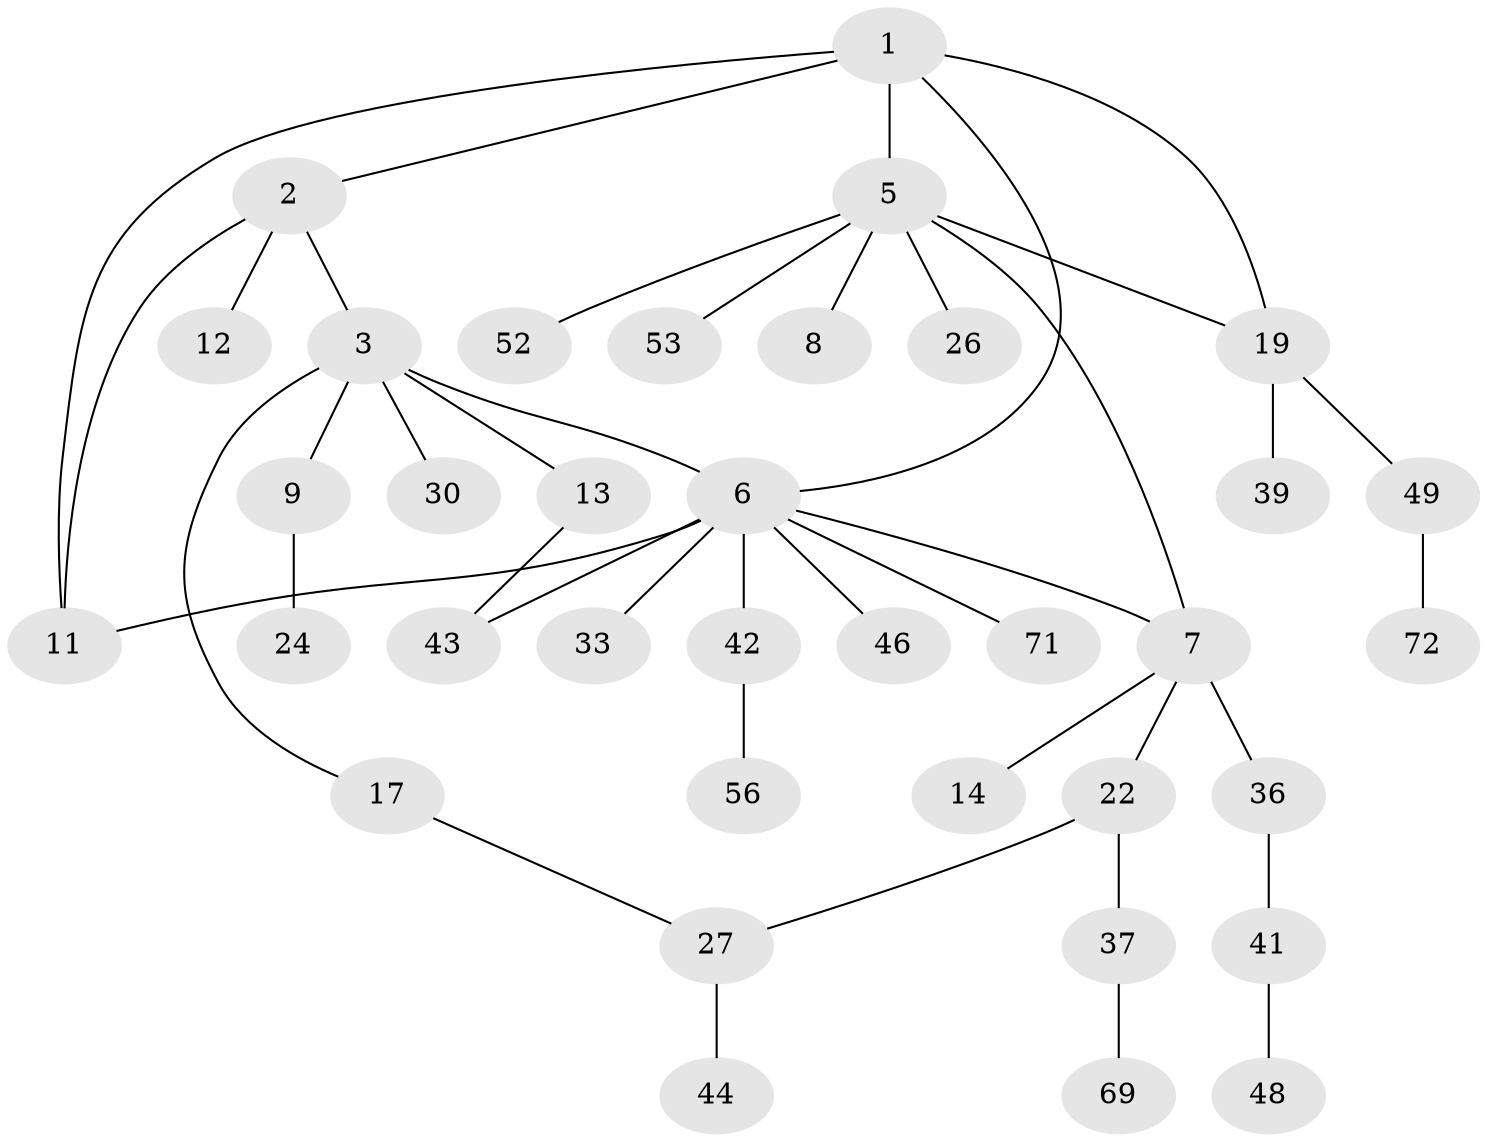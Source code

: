 // original degree distribution, {5: 0.041666666666666664, 4: 0.05555555555555555, 6: 0.027777777777777776, 3: 0.1527777777777778, 1: 0.2777777777777778, 2: 0.4444444444444444}
// Generated by graph-tools (version 1.1) at 2025/13/03/09/25 04:13:31]
// undirected, 36 vertices, 42 edges
graph export_dot {
graph [start="1"]
  node [color=gray90,style=filled];
  1;
  2;
  3 [super="+4+50+16"];
  5 [super="+15+18"];
  6 [super="+62+32+45+23"];
  7 [super="+10"];
  8;
  9 [super="+21"];
  11 [super="+58+60"];
  12;
  13;
  14 [super="+70"];
  17 [super="+34"];
  19 [super="+64+25"];
  22 [super="+38+28"];
  24 [super="+31"];
  26;
  27 [super="+40"];
  30;
  33;
  36;
  37 [super="+47"];
  39;
  41;
  42 [super="+54"];
  43 [super="+65"];
  44 [super="+57"];
  46;
  48 [super="+51"];
  49;
  52;
  53;
  56;
  69;
  71;
  72;
  1 -- 2;
  1 -- 5;
  1 -- 6;
  1 -- 19;
  1 -- 11;
  2 -- 3;
  2 -- 11;
  2 -- 12;
  3 -- 9;
  3 -- 30;
  3 -- 13;
  3 -- 6;
  3 -- 17;
  5 -- 7;
  5 -- 8;
  5 -- 19;
  5 -- 52;
  5 -- 26;
  5 -- 53;
  6 -- 7;
  6 -- 33;
  6 -- 42;
  6 -- 71;
  6 -- 43;
  6 -- 11;
  6 -- 46;
  7 -- 36;
  7 -- 22;
  7 -- 14;
  9 -- 24;
  13 -- 43;
  17 -- 27;
  19 -- 39 [weight=2];
  19 -- 49;
  22 -- 27;
  22 -- 37;
  27 -- 44;
  36 -- 41;
  37 -- 69;
  41 -- 48 [weight=2];
  42 -- 56;
  49 -- 72;
}
